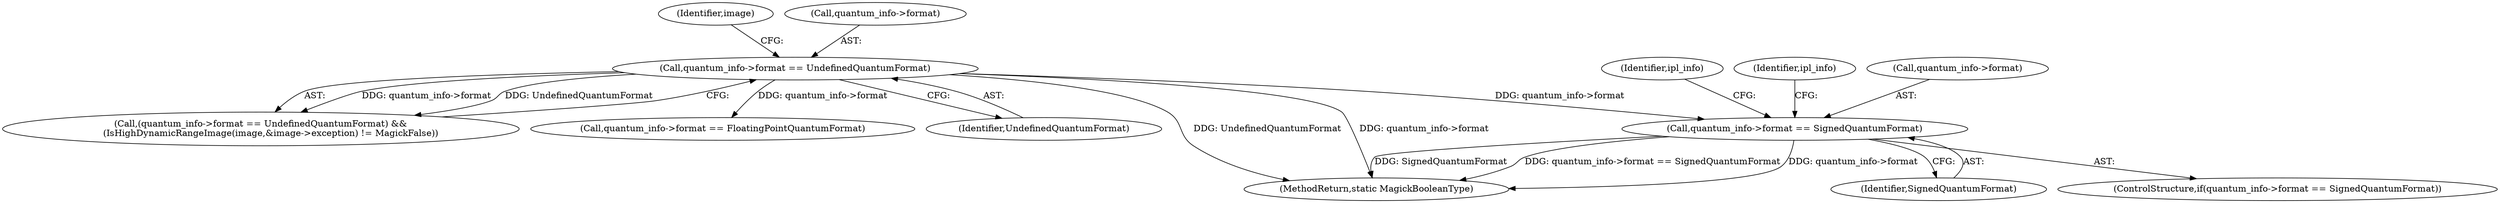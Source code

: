 digraph "0_ImageMagick_97566cf2806c0a5a86e884c96831a0c3b1ec6c20@pointer" {
"1000227" [label="(Call,quantum_info->format == SignedQuantumFormat)"];
"1000196" [label="(Call,quantum_info->format == UndefinedQuantumFormat)"];
"1000826" [label="(MethodReturn,static MagickBooleanType)"];
"1000227" [label="(Call,quantum_info->format == SignedQuantumFormat)"];
"1000242" [label="(Identifier,ipl_info)"];
"1000235" [label="(Identifier,ipl_info)"];
"1000228" [label="(Call,quantum_info->format)"];
"1000196" [label="(Call,quantum_info->format == UndefinedQuantumFormat)"];
"1000203" [label="(Identifier,image)"];
"1000195" [label="(Call,(quantum_info->format == UndefinedQuantumFormat) &&\n       (IsHighDynamicRangeImage(image,&image->exception) != MagickFalse))"];
"1000248" [label="(Call,quantum_info->format == FloatingPointQuantumFormat)"];
"1000231" [label="(Identifier,SignedQuantumFormat)"];
"1000200" [label="(Identifier,UndefinedQuantumFormat)"];
"1000197" [label="(Call,quantum_info->format)"];
"1000226" [label="(ControlStructure,if(quantum_info->format == SignedQuantumFormat))"];
"1000227" -> "1000226"  [label="AST: "];
"1000227" -> "1000231"  [label="CFG: "];
"1000228" -> "1000227"  [label="AST: "];
"1000231" -> "1000227"  [label="AST: "];
"1000235" -> "1000227"  [label="CFG: "];
"1000242" -> "1000227"  [label="CFG: "];
"1000227" -> "1000826"  [label="DDG: quantum_info->format == SignedQuantumFormat"];
"1000227" -> "1000826"  [label="DDG: quantum_info->format"];
"1000227" -> "1000826"  [label="DDG: SignedQuantumFormat"];
"1000196" -> "1000227"  [label="DDG: quantum_info->format"];
"1000196" -> "1000195"  [label="AST: "];
"1000196" -> "1000200"  [label="CFG: "];
"1000197" -> "1000196"  [label="AST: "];
"1000200" -> "1000196"  [label="AST: "];
"1000203" -> "1000196"  [label="CFG: "];
"1000195" -> "1000196"  [label="CFG: "];
"1000196" -> "1000826"  [label="DDG: UndefinedQuantumFormat"];
"1000196" -> "1000826"  [label="DDG: quantum_info->format"];
"1000196" -> "1000195"  [label="DDG: quantum_info->format"];
"1000196" -> "1000195"  [label="DDG: UndefinedQuantumFormat"];
"1000196" -> "1000248"  [label="DDG: quantum_info->format"];
}
